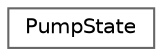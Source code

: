 digraph "Graphical Class Hierarchy"
{
 // LATEX_PDF_SIZE
  bgcolor="transparent";
  edge [fontname=Helvetica,fontsize=10,labelfontname=Helvetica,labelfontsize=10];
  node [fontname=Helvetica,fontsize=10,shape=box,height=0.2,width=0.4];
  rankdir="LR";
  Node0 [id="Node000000",label="PumpState",height=0.2,width=0.4,color="grey40", fillcolor="white", style="filled",URL="$class_pump_state.html",tooltip="This class is used to store the state of a pump component."];
}
